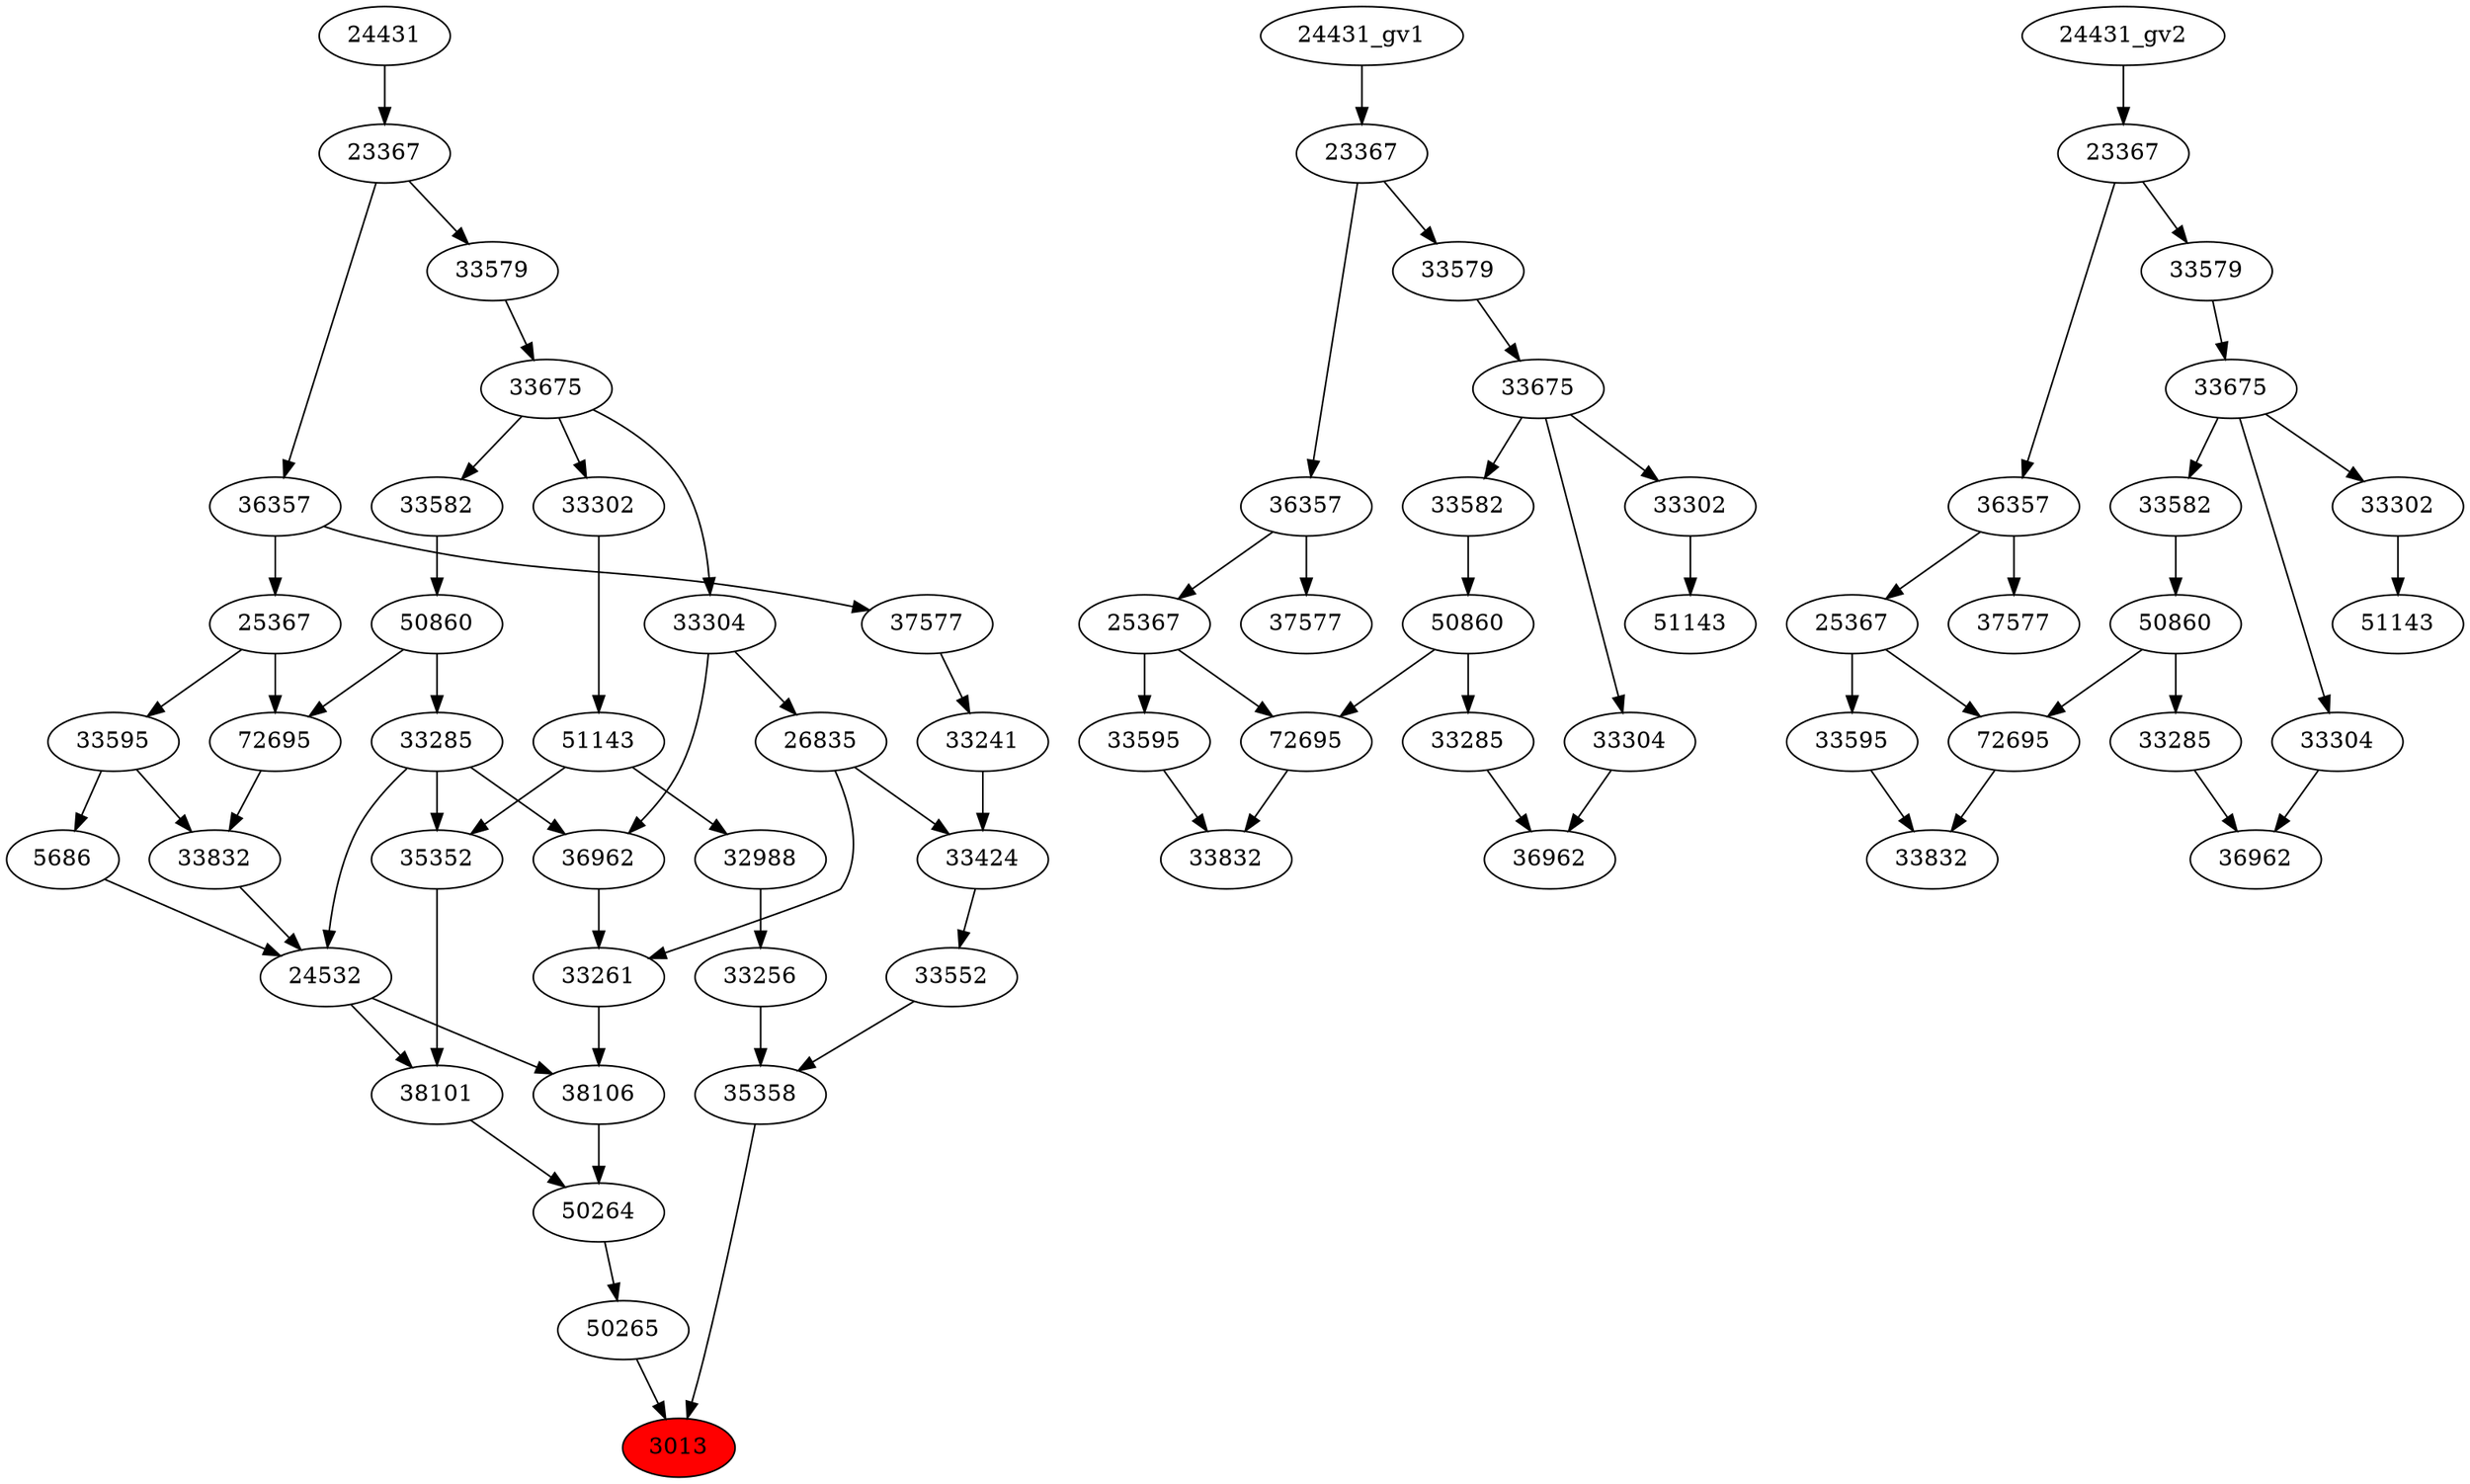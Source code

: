strict digraph root {
	node [label="\N"];
	{
		node [fillcolor="",
			label="\N",
			style=""
		];
		3013		 [fillcolor=red,
			label=3013,
			style=filled];
		50265		 [label=50265];
		50265 -> 3013;
		35358		 [label=35358];
		35358 -> 3013;
		50264		 [label=50264];
		50264 -> 50265;
		33552		 [label=33552];
		33552 -> 35358;
		33256		 [label=33256];
		33256 -> 35358;
		38106		 [label=38106];
		38106 -> 50264;
		38101		 [label=38101];
		38101 -> 50264;
		33424		 [label=33424];
		33424 -> 33552;
		32988		 [label=32988];
		32988 -> 33256;
		33261		 [label=33261];
		33261 -> 38106;
		24532		 [label=24532];
		24532 -> 38106;
		24532 -> 38101;
		35352		 [label=35352];
		35352 -> 38101;
		33241		 [label=33241];
		33241 -> 33424;
		26835		 [label=26835];
		26835 -> 33424;
		26835 -> 33261;
		51143		 [label=51143];
		51143 -> 32988;
		51143 -> 35352;
		36962		 [label=36962];
		36962 -> 33261;
		33285		 [label=33285];
		33285 -> 24532;
		33285 -> 35352;
		33285 -> 36962;
		5686		 [label=5686];
		5686 -> 24532;
		33832		 [label=33832];
		33832 -> 24532;
		37577		 [label=37577];
		37577 -> 33241;
		33304		 [label=33304];
		33304 -> 26835;
		33304 -> 36962;
		33302		 [label=33302];
		33302 -> 51143;
		50860		 [label=50860];
		50860 -> 33285;
		72695		 [label=72695];
		50860 -> 72695;
		33595		 [label=33595];
		33595 -> 5686;
		33595 -> 33832;
		72695 -> 33832;
		36357		 [label=36357];
		36357 -> 37577;
		25367		 [label=25367];
		36357 -> 25367;
		33675		 [label=33675];
		33675 -> 33304;
		33675 -> 33302;
		33582		 [label=33582];
		33675 -> 33582;
		33582 -> 50860;
		25367 -> 33595;
		25367 -> 72695;
		23367		 [label=23367];
		23367 -> 36357;
		33579		 [label=33579];
		23367 -> 33579;
		33579 -> 33675;
		24431		 [label=24431];
		24431 -> 23367;
	}
	{
		node [label="\N"];
		"51143_gv1"		 [label=51143];
		"33302_gv1"		 [label=33302];
		"33302_gv1" -> "51143_gv1";
		"36962_gv1"		 [label=36962];
		"33285_gv1"		 [label=33285];
		"33285_gv1" -> "36962_gv1";
		"33304_gv1"		 [label=33304];
		"33304_gv1" -> "36962_gv1";
		"50860_gv1"		 [label=50860];
		"50860_gv1" -> "33285_gv1";
		"72695_gv1"		 [label=72695];
		"50860_gv1" -> "72695_gv1";
		"33832_gv1"		 [label=33832];
		"72695_gv1" -> "33832_gv1";
		"33595_gv1"		 [label=33595];
		"33595_gv1" -> "33832_gv1";
		"37577_gv1"		 [label=37577];
		"36357_gv1"		 [label=36357];
		"36357_gv1" -> "37577_gv1";
		"25367_gv1"		 [label=25367];
		"36357_gv1" -> "25367_gv1";
		"33675_gv1"		 [label=33675];
		"33675_gv1" -> "33302_gv1";
		"33675_gv1" -> "33304_gv1";
		"33582_gv1"		 [label=33582];
		"33675_gv1" -> "33582_gv1";
		"33582_gv1" -> "50860_gv1";
		"25367_gv1" -> "72695_gv1";
		"25367_gv1" -> "33595_gv1";
		"23367_gv1"		 [label=23367];
		"23367_gv1" -> "36357_gv1";
		"33579_gv1"		 [label=33579];
		"23367_gv1" -> "33579_gv1";
		"33579_gv1" -> "33675_gv1";
		"24431_gv1" -> "23367_gv1";
	}
	{
		node [label="\N"];
		"51143_gv2"		 [label=51143];
		"33302_gv2"		 [label=33302];
		"33302_gv2" -> "51143_gv2";
		"36962_gv2"		 [label=36962];
		"33285_gv2"		 [label=33285];
		"33285_gv2" -> "36962_gv2";
		"33304_gv2"		 [label=33304];
		"33304_gv2" -> "36962_gv2";
		"50860_gv2"		 [label=50860];
		"50860_gv2" -> "33285_gv2";
		"72695_gv2"		 [label=72695];
		"50860_gv2" -> "72695_gv2";
		"33832_gv2"		 [label=33832];
		"72695_gv2" -> "33832_gv2";
		"33595_gv2"		 [label=33595];
		"33595_gv2" -> "33832_gv2";
		"37577_gv2"		 [label=37577];
		"36357_gv2"		 [label=36357];
		"36357_gv2" -> "37577_gv2";
		"25367_gv2"		 [label=25367];
		"36357_gv2" -> "25367_gv2";
		"33675_gv2"		 [label=33675];
		"33675_gv2" -> "33302_gv2";
		"33675_gv2" -> "33304_gv2";
		"33582_gv2"		 [label=33582];
		"33675_gv2" -> "33582_gv2";
		"33582_gv2" -> "50860_gv2";
		"25367_gv2" -> "72695_gv2";
		"25367_gv2" -> "33595_gv2";
		"23367_gv2"		 [label=23367];
		"23367_gv2" -> "36357_gv2";
		"33579_gv2"		 [label=33579];
		"23367_gv2" -> "33579_gv2";
		"33579_gv2" -> "33675_gv2";
		"24431_gv2" -> "23367_gv2";
	}
}
